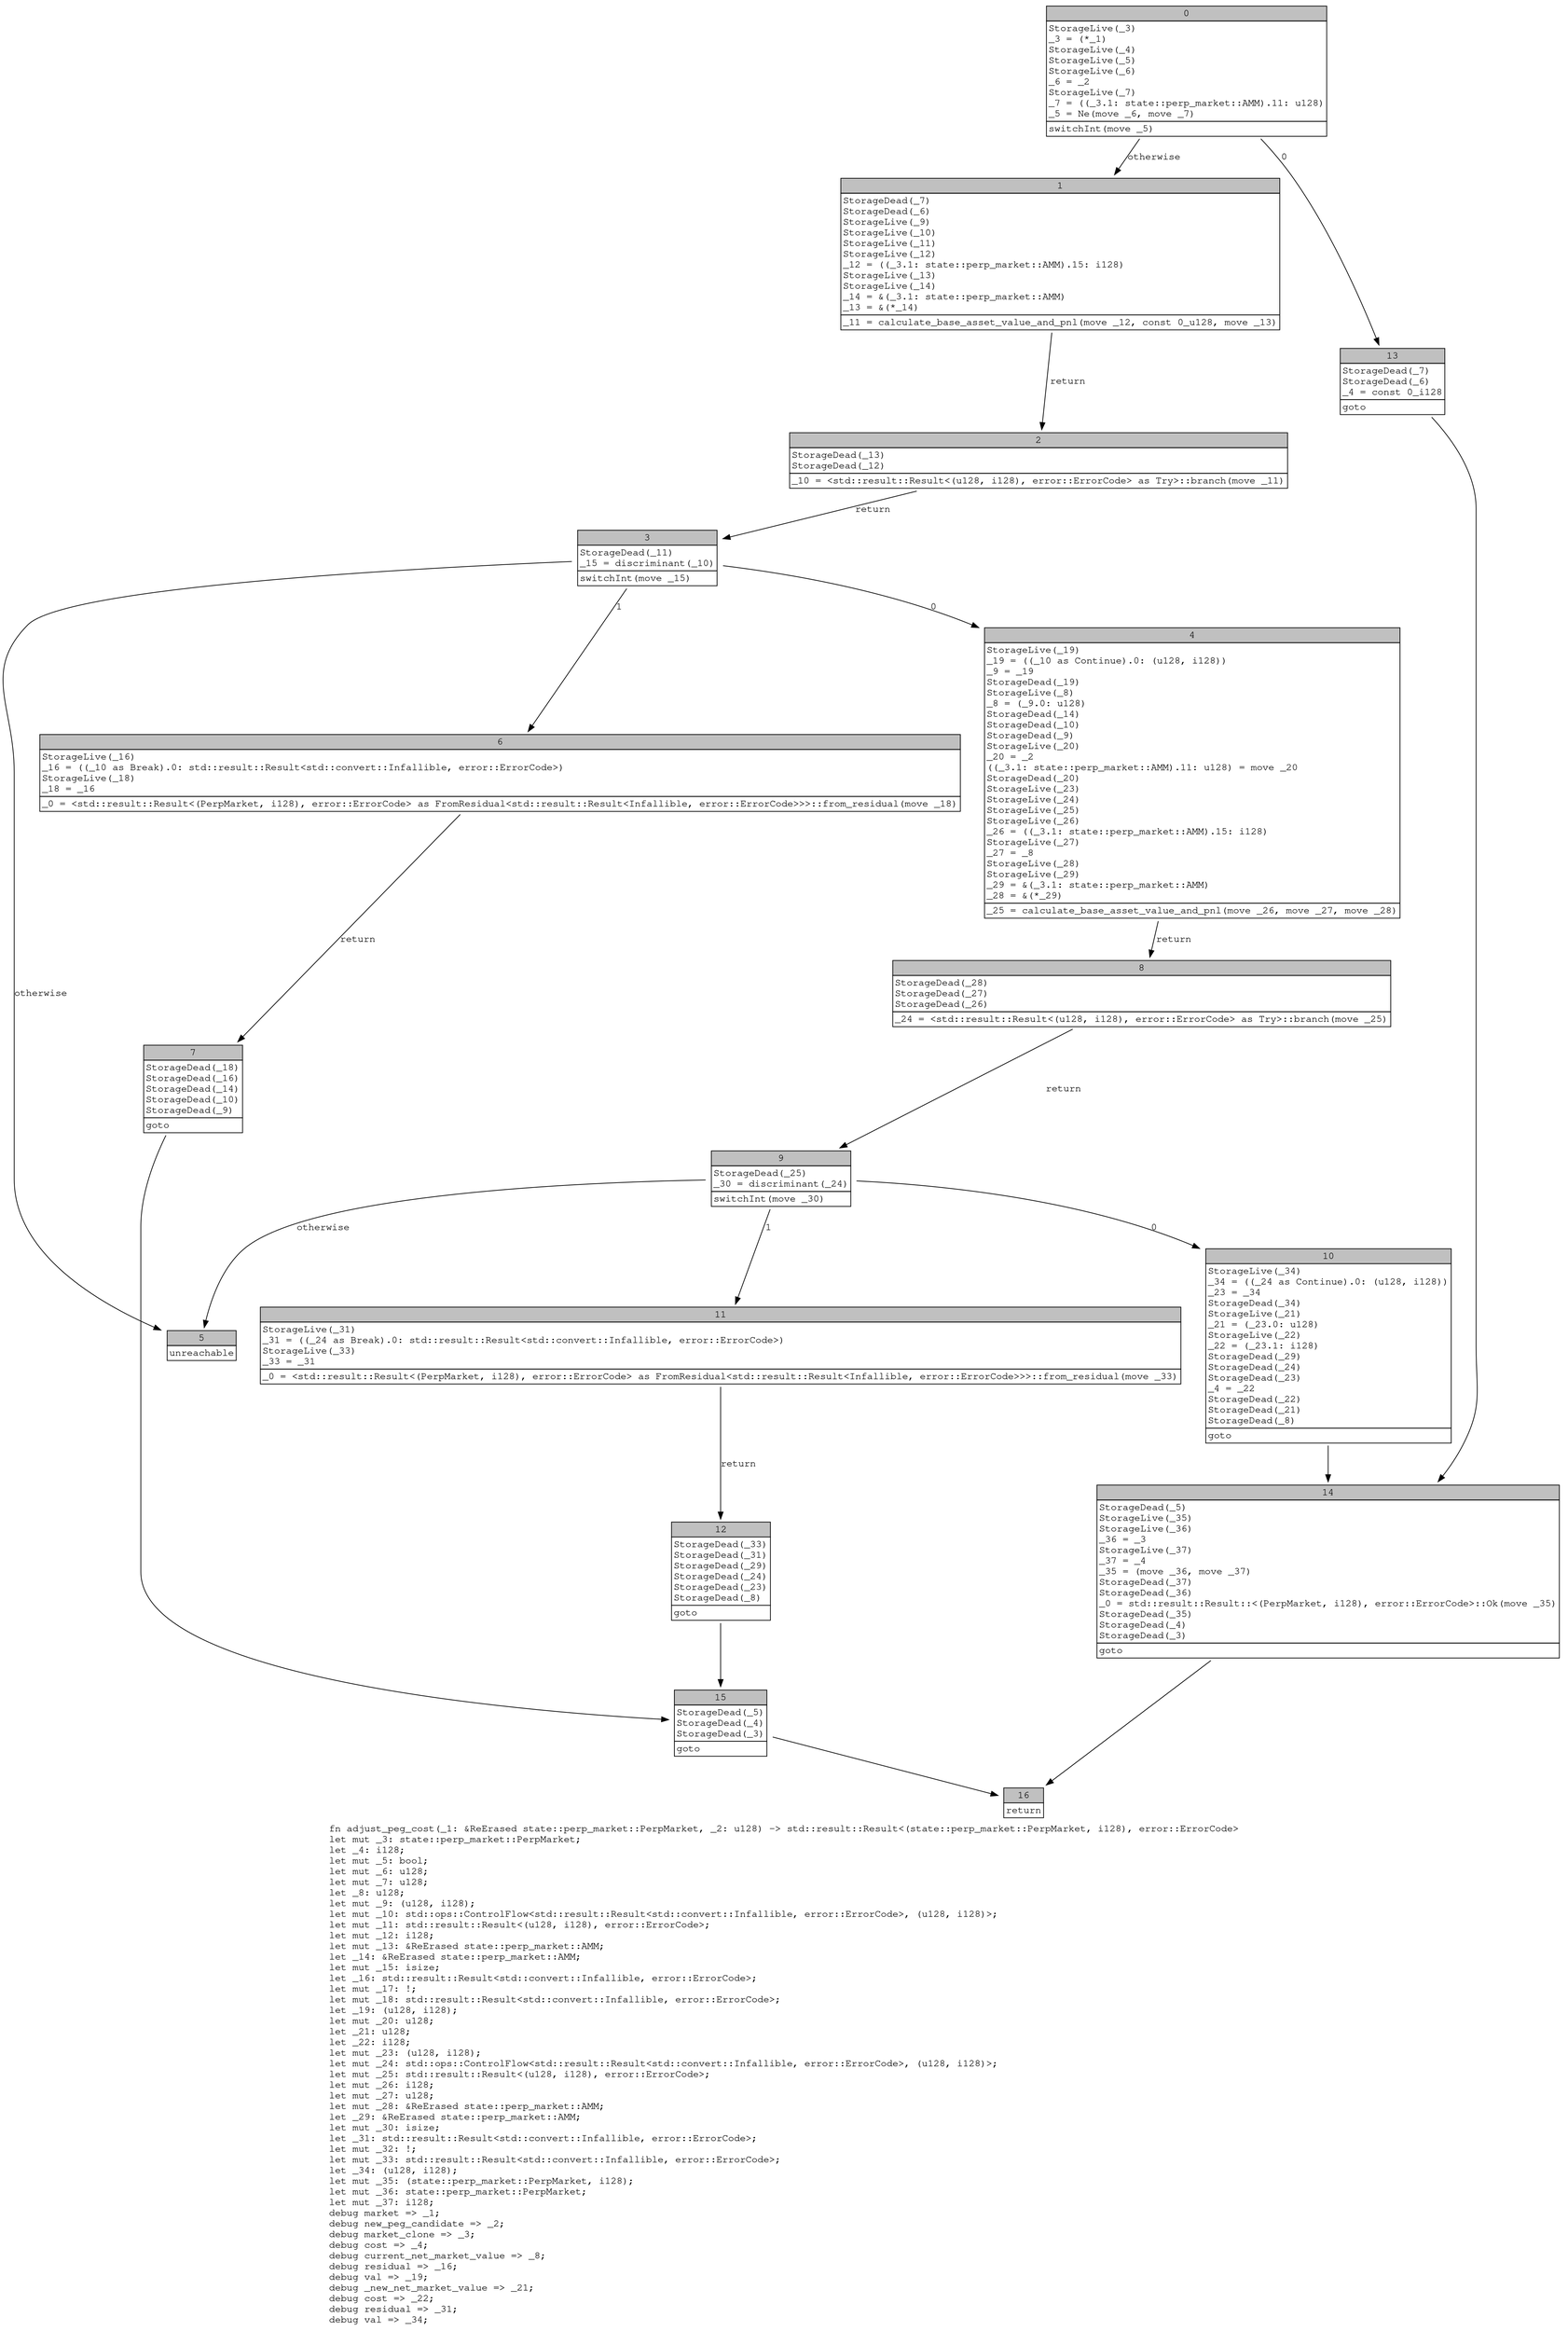 digraph Mir_0_2710 {
    graph [fontname="Courier, monospace"];
    node [fontname="Courier, monospace"];
    edge [fontname="Courier, monospace"];
    label=<fn adjust_peg_cost(_1: &amp;ReErased state::perp_market::PerpMarket, _2: u128) -&gt; std::result::Result&lt;(state::perp_market::PerpMarket, i128), error::ErrorCode&gt;<br align="left"/>let mut _3: state::perp_market::PerpMarket;<br align="left"/>let _4: i128;<br align="left"/>let mut _5: bool;<br align="left"/>let mut _6: u128;<br align="left"/>let mut _7: u128;<br align="left"/>let _8: u128;<br align="left"/>let mut _9: (u128, i128);<br align="left"/>let mut _10: std::ops::ControlFlow&lt;std::result::Result&lt;std::convert::Infallible, error::ErrorCode&gt;, (u128, i128)&gt;;<br align="left"/>let mut _11: std::result::Result&lt;(u128, i128), error::ErrorCode&gt;;<br align="left"/>let mut _12: i128;<br align="left"/>let mut _13: &amp;ReErased state::perp_market::AMM;<br align="left"/>let _14: &amp;ReErased state::perp_market::AMM;<br align="left"/>let mut _15: isize;<br align="left"/>let _16: std::result::Result&lt;std::convert::Infallible, error::ErrorCode&gt;;<br align="left"/>let mut _17: !;<br align="left"/>let mut _18: std::result::Result&lt;std::convert::Infallible, error::ErrorCode&gt;;<br align="left"/>let _19: (u128, i128);<br align="left"/>let mut _20: u128;<br align="left"/>let _21: u128;<br align="left"/>let _22: i128;<br align="left"/>let mut _23: (u128, i128);<br align="left"/>let mut _24: std::ops::ControlFlow&lt;std::result::Result&lt;std::convert::Infallible, error::ErrorCode&gt;, (u128, i128)&gt;;<br align="left"/>let mut _25: std::result::Result&lt;(u128, i128), error::ErrorCode&gt;;<br align="left"/>let mut _26: i128;<br align="left"/>let mut _27: u128;<br align="left"/>let mut _28: &amp;ReErased state::perp_market::AMM;<br align="left"/>let _29: &amp;ReErased state::perp_market::AMM;<br align="left"/>let mut _30: isize;<br align="left"/>let _31: std::result::Result&lt;std::convert::Infallible, error::ErrorCode&gt;;<br align="left"/>let mut _32: !;<br align="left"/>let mut _33: std::result::Result&lt;std::convert::Infallible, error::ErrorCode&gt;;<br align="left"/>let _34: (u128, i128);<br align="left"/>let mut _35: (state::perp_market::PerpMarket, i128);<br align="left"/>let mut _36: state::perp_market::PerpMarket;<br align="left"/>let mut _37: i128;<br align="left"/>debug market =&gt; _1;<br align="left"/>debug new_peg_candidate =&gt; _2;<br align="left"/>debug market_clone =&gt; _3;<br align="left"/>debug cost =&gt; _4;<br align="left"/>debug current_net_market_value =&gt; _8;<br align="left"/>debug residual =&gt; _16;<br align="left"/>debug val =&gt; _19;<br align="left"/>debug _new_net_market_value =&gt; _21;<br align="left"/>debug cost =&gt; _22;<br align="left"/>debug residual =&gt; _31;<br align="left"/>debug val =&gt; _34;<br align="left"/>>;
    bb0__0_2710 [shape="none", label=<<table border="0" cellborder="1" cellspacing="0"><tr><td bgcolor="gray" align="center" colspan="1">0</td></tr><tr><td align="left" balign="left">StorageLive(_3)<br/>_3 = (*_1)<br/>StorageLive(_4)<br/>StorageLive(_5)<br/>StorageLive(_6)<br/>_6 = _2<br/>StorageLive(_7)<br/>_7 = ((_3.1: state::perp_market::AMM).11: u128)<br/>_5 = Ne(move _6, move _7)<br/></td></tr><tr><td align="left">switchInt(move _5)</td></tr></table>>];
    bb1__0_2710 [shape="none", label=<<table border="0" cellborder="1" cellspacing="0"><tr><td bgcolor="gray" align="center" colspan="1">1</td></tr><tr><td align="left" balign="left">StorageDead(_7)<br/>StorageDead(_6)<br/>StorageLive(_9)<br/>StorageLive(_10)<br/>StorageLive(_11)<br/>StorageLive(_12)<br/>_12 = ((_3.1: state::perp_market::AMM).15: i128)<br/>StorageLive(_13)<br/>StorageLive(_14)<br/>_14 = &amp;(_3.1: state::perp_market::AMM)<br/>_13 = &amp;(*_14)<br/></td></tr><tr><td align="left">_11 = calculate_base_asset_value_and_pnl(move _12, const 0_u128, move _13)</td></tr></table>>];
    bb2__0_2710 [shape="none", label=<<table border="0" cellborder="1" cellspacing="0"><tr><td bgcolor="gray" align="center" colspan="1">2</td></tr><tr><td align="left" balign="left">StorageDead(_13)<br/>StorageDead(_12)<br/></td></tr><tr><td align="left">_10 = &lt;std::result::Result&lt;(u128, i128), error::ErrorCode&gt; as Try&gt;::branch(move _11)</td></tr></table>>];
    bb3__0_2710 [shape="none", label=<<table border="0" cellborder="1" cellspacing="0"><tr><td bgcolor="gray" align="center" colspan="1">3</td></tr><tr><td align="left" balign="left">StorageDead(_11)<br/>_15 = discriminant(_10)<br/></td></tr><tr><td align="left">switchInt(move _15)</td></tr></table>>];
    bb4__0_2710 [shape="none", label=<<table border="0" cellborder="1" cellspacing="0"><tr><td bgcolor="gray" align="center" colspan="1">4</td></tr><tr><td align="left" balign="left">StorageLive(_19)<br/>_19 = ((_10 as Continue).0: (u128, i128))<br/>_9 = _19<br/>StorageDead(_19)<br/>StorageLive(_8)<br/>_8 = (_9.0: u128)<br/>StorageDead(_14)<br/>StorageDead(_10)<br/>StorageDead(_9)<br/>StorageLive(_20)<br/>_20 = _2<br/>((_3.1: state::perp_market::AMM).11: u128) = move _20<br/>StorageDead(_20)<br/>StorageLive(_23)<br/>StorageLive(_24)<br/>StorageLive(_25)<br/>StorageLive(_26)<br/>_26 = ((_3.1: state::perp_market::AMM).15: i128)<br/>StorageLive(_27)<br/>_27 = _8<br/>StorageLive(_28)<br/>StorageLive(_29)<br/>_29 = &amp;(_3.1: state::perp_market::AMM)<br/>_28 = &amp;(*_29)<br/></td></tr><tr><td align="left">_25 = calculate_base_asset_value_and_pnl(move _26, move _27, move _28)</td></tr></table>>];
    bb5__0_2710 [shape="none", label=<<table border="0" cellborder="1" cellspacing="0"><tr><td bgcolor="gray" align="center" colspan="1">5</td></tr><tr><td align="left">unreachable</td></tr></table>>];
    bb6__0_2710 [shape="none", label=<<table border="0" cellborder="1" cellspacing="0"><tr><td bgcolor="gray" align="center" colspan="1">6</td></tr><tr><td align="left" balign="left">StorageLive(_16)<br/>_16 = ((_10 as Break).0: std::result::Result&lt;std::convert::Infallible, error::ErrorCode&gt;)<br/>StorageLive(_18)<br/>_18 = _16<br/></td></tr><tr><td align="left">_0 = &lt;std::result::Result&lt;(PerpMarket, i128), error::ErrorCode&gt; as FromResidual&lt;std::result::Result&lt;Infallible, error::ErrorCode&gt;&gt;&gt;::from_residual(move _18)</td></tr></table>>];
    bb7__0_2710 [shape="none", label=<<table border="0" cellborder="1" cellspacing="0"><tr><td bgcolor="gray" align="center" colspan="1">7</td></tr><tr><td align="left" balign="left">StorageDead(_18)<br/>StorageDead(_16)<br/>StorageDead(_14)<br/>StorageDead(_10)<br/>StorageDead(_9)<br/></td></tr><tr><td align="left">goto</td></tr></table>>];
    bb8__0_2710 [shape="none", label=<<table border="0" cellborder="1" cellspacing="0"><tr><td bgcolor="gray" align="center" colspan="1">8</td></tr><tr><td align="left" balign="left">StorageDead(_28)<br/>StorageDead(_27)<br/>StorageDead(_26)<br/></td></tr><tr><td align="left">_24 = &lt;std::result::Result&lt;(u128, i128), error::ErrorCode&gt; as Try&gt;::branch(move _25)</td></tr></table>>];
    bb9__0_2710 [shape="none", label=<<table border="0" cellborder="1" cellspacing="0"><tr><td bgcolor="gray" align="center" colspan="1">9</td></tr><tr><td align="left" balign="left">StorageDead(_25)<br/>_30 = discriminant(_24)<br/></td></tr><tr><td align="left">switchInt(move _30)</td></tr></table>>];
    bb10__0_2710 [shape="none", label=<<table border="0" cellborder="1" cellspacing="0"><tr><td bgcolor="gray" align="center" colspan="1">10</td></tr><tr><td align="left" balign="left">StorageLive(_34)<br/>_34 = ((_24 as Continue).0: (u128, i128))<br/>_23 = _34<br/>StorageDead(_34)<br/>StorageLive(_21)<br/>_21 = (_23.0: u128)<br/>StorageLive(_22)<br/>_22 = (_23.1: i128)<br/>StorageDead(_29)<br/>StorageDead(_24)<br/>StorageDead(_23)<br/>_4 = _22<br/>StorageDead(_22)<br/>StorageDead(_21)<br/>StorageDead(_8)<br/></td></tr><tr><td align="left">goto</td></tr></table>>];
    bb11__0_2710 [shape="none", label=<<table border="0" cellborder="1" cellspacing="0"><tr><td bgcolor="gray" align="center" colspan="1">11</td></tr><tr><td align="left" balign="left">StorageLive(_31)<br/>_31 = ((_24 as Break).0: std::result::Result&lt;std::convert::Infallible, error::ErrorCode&gt;)<br/>StorageLive(_33)<br/>_33 = _31<br/></td></tr><tr><td align="left">_0 = &lt;std::result::Result&lt;(PerpMarket, i128), error::ErrorCode&gt; as FromResidual&lt;std::result::Result&lt;Infallible, error::ErrorCode&gt;&gt;&gt;::from_residual(move _33)</td></tr></table>>];
    bb12__0_2710 [shape="none", label=<<table border="0" cellborder="1" cellspacing="0"><tr><td bgcolor="gray" align="center" colspan="1">12</td></tr><tr><td align="left" balign="left">StorageDead(_33)<br/>StorageDead(_31)<br/>StorageDead(_29)<br/>StorageDead(_24)<br/>StorageDead(_23)<br/>StorageDead(_8)<br/></td></tr><tr><td align="left">goto</td></tr></table>>];
    bb13__0_2710 [shape="none", label=<<table border="0" cellborder="1" cellspacing="0"><tr><td bgcolor="gray" align="center" colspan="1">13</td></tr><tr><td align="left" balign="left">StorageDead(_7)<br/>StorageDead(_6)<br/>_4 = const 0_i128<br/></td></tr><tr><td align="left">goto</td></tr></table>>];
    bb14__0_2710 [shape="none", label=<<table border="0" cellborder="1" cellspacing="0"><tr><td bgcolor="gray" align="center" colspan="1">14</td></tr><tr><td align="left" balign="left">StorageDead(_5)<br/>StorageLive(_35)<br/>StorageLive(_36)<br/>_36 = _3<br/>StorageLive(_37)<br/>_37 = _4<br/>_35 = (move _36, move _37)<br/>StorageDead(_37)<br/>StorageDead(_36)<br/>_0 = std::result::Result::&lt;(PerpMarket, i128), error::ErrorCode&gt;::Ok(move _35)<br/>StorageDead(_35)<br/>StorageDead(_4)<br/>StorageDead(_3)<br/></td></tr><tr><td align="left">goto</td></tr></table>>];
    bb15__0_2710 [shape="none", label=<<table border="0" cellborder="1" cellspacing="0"><tr><td bgcolor="gray" align="center" colspan="1">15</td></tr><tr><td align="left" balign="left">StorageDead(_5)<br/>StorageDead(_4)<br/>StorageDead(_3)<br/></td></tr><tr><td align="left">goto</td></tr></table>>];
    bb16__0_2710 [shape="none", label=<<table border="0" cellborder="1" cellspacing="0"><tr><td bgcolor="gray" align="center" colspan="1">16</td></tr><tr><td align="left">return</td></tr></table>>];
    bb0__0_2710 -> bb13__0_2710 [label="0"];
    bb0__0_2710 -> bb1__0_2710 [label="otherwise"];
    bb1__0_2710 -> bb2__0_2710 [label="return"];
    bb2__0_2710 -> bb3__0_2710 [label="return"];
    bb3__0_2710 -> bb4__0_2710 [label="0"];
    bb3__0_2710 -> bb6__0_2710 [label="1"];
    bb3__0_2710 -> bb5__0_2710 [label="otherwise"];
    bb4__0_2710 -> bb8__0_2710 [label="return"];
    bb6__0_2710 -> bb7__0_2710 [label="return"];
    bb7__0_2710 -> bb15__0_2710 [label=""];
    bb8__0_2710 -> bb9__0_2710 [label="return"];
    bb9__0_2710 -> bb10__0_2710 [label="0"];
    bb9__0_2710 -> bb11__0_2710 [label="1"];
    bb9__0_2710 -> bb5__0_2710 [label="otherwise"];
    bb10__0_2710 -> bb14__0_2710 [label=""];
    bb11__0_2710 -> bb12__0_2710 [label="return"];
    bb12__0_2710 -> bb15__0_2710 [label=""];
    bb13__0_2710 -> bb14__0_2710 [label=""];
    bb14__0_2710 -> bb16__0_2710 [label=""];
    bb15__0_2710 -> bb16__0_2710 [label=""];
}
